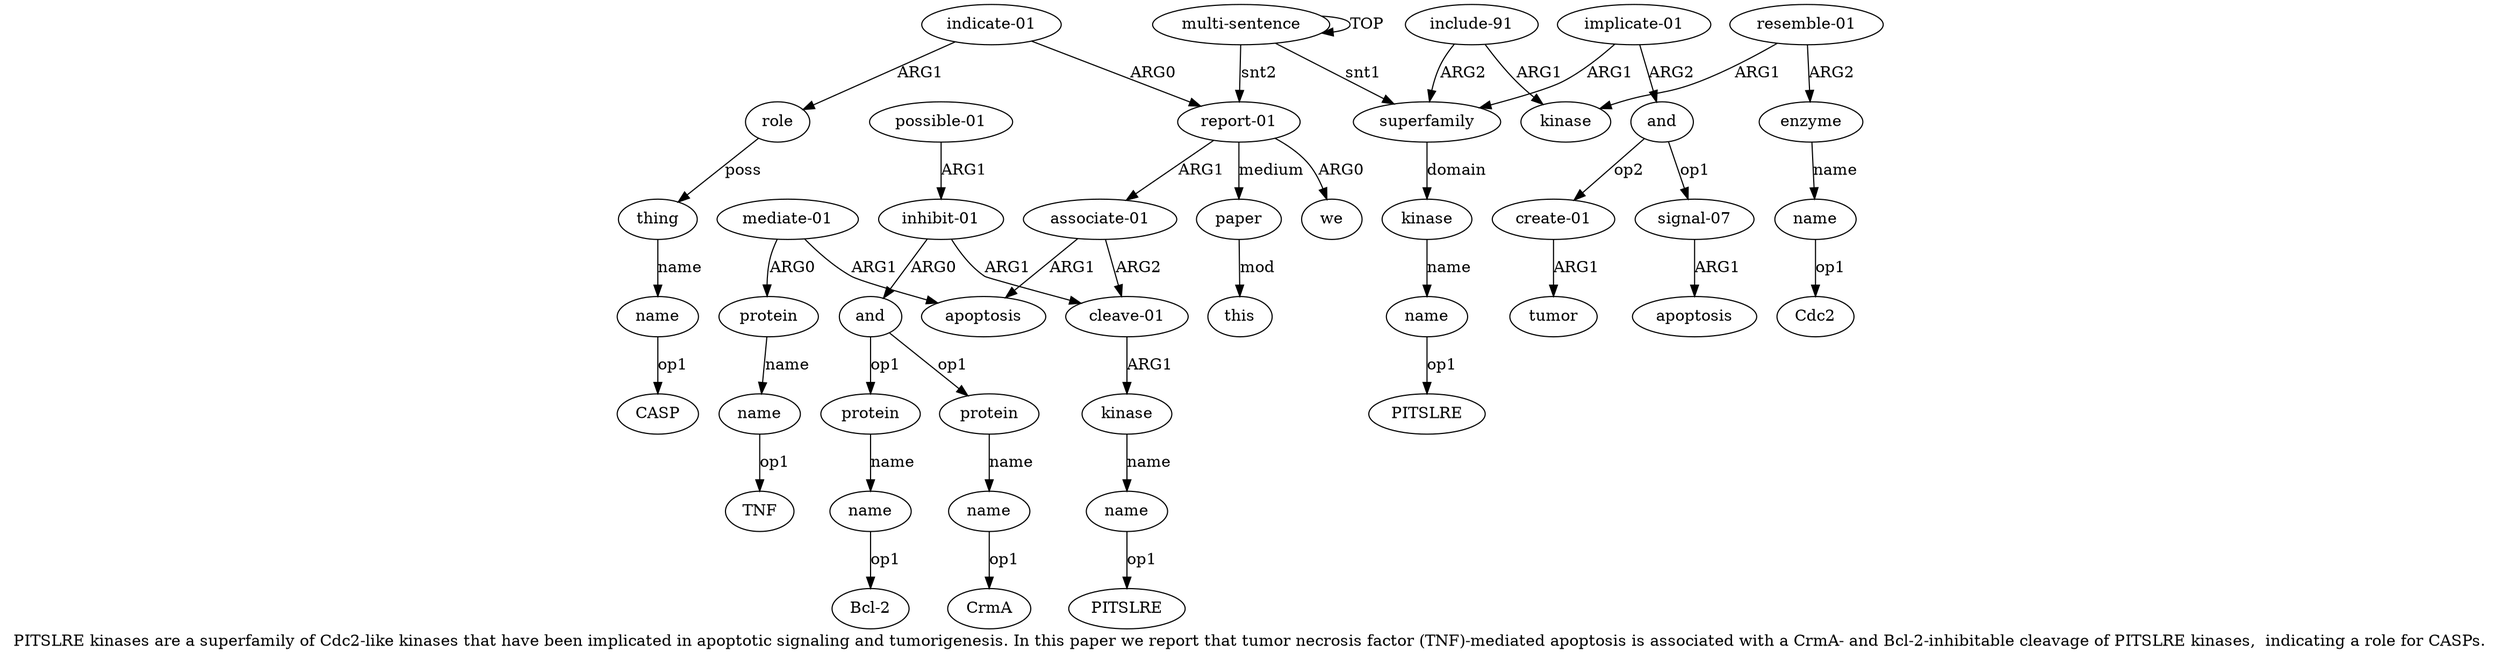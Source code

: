 digraph  {
	graph [label="PITSLRE kinases are a superfamily of Cdc2-like kinases that have been implicated in apoptotic signaling and tumorigenesis. In this \
paper we report that tumor necrosis factor (TNF)-mediated apoptosis is associated with a CrmA- and Bcl-2-inhibitable cleavage of \
PITSLRE kinases,  indicating a role for CASPs."];
	node [label="\N"];
	a20	 [color=black,
		gold_ind=20,
		gold_label=protein,
		label=protein,
		test_ind=20,
		test_label=protein];
	a21	 [color=black,
		gold_ind=21,
		gold_label=name,
		label=name,
		test_ind=21,
		test_label=name];
	a20 -> a21 [key=0,
	color=black,
	gold_label=name,
	label=name,
	test_label=name];
"a21 TNF" [color=black,
	gold_ind=-1,
	gold_label=TNF,
	label=TNF,
	test_ind=-1,
	test_label=TNF];
a21 -> "a21 TNF" [key=0,
color=black,
gold_label=op1,
label=op1,
test_label=op1];
a22 [color=black,
gold_ind=22,
gold_label="cleave-01",
label="cleave-01",
test_ind=22,
test_label="cleave-01"];
a23 [color=black,
gold_ind=23,
gold_label=kinase,
label=kinase,
test_ind=23,
test_label=kinase];
a22 -> a23 [key=0,
color=black,
gold_label=ARG1,
label=ARG1,
test_label=ARG1];
a24 [color=black,
gold_ind=24,
gold_label=name,
label=name,
test_ind=24,
test_label=name];
a23 -> a24 [key=0,
color=black,
gold_label=name,
label=name,
test_label=name];
"a24 PITSLRE" [color=black,
gold_ind=-1,
gold_label=PITSLRE,
label=PITSLRE,
test_ind=-1,
test_label=PITSLRE];
a24 -> "a24 PITSLRE" [key=0,
color=black,
gold_label=op1,
label=op1,
test_label=op1];
a25 [color=black,
gold_ind=25,
gold_label="inhibit-01",
label="inhibit-01",
test_ind=25,
test_label="inhibit-01"];
a25 -> a22 [key=0,
color=black,
gold_label=ARG1,
label=ARG1,
test_label=ARG1];
a26 [color=black,
gold_ind=26,
gold_label=and,
label=and,
test_ind=26,
test_label=and];
a25 -> a26 [key=0,
color=black,
gold_label=ARG0,
label=ARG0,
test_label=ARG0];
a27 [color=black,
gold_ind=27,
gold_label=protein,
label=protein,
test_ind=27,
test_label=protein];
a26 -> a27 [key=0,
color=black,
gold_label=op1,
label=op1,
test_label=op1];
a29 [color=black,
gold_ind=29,
gold_label=protein,
label=protein,
test_ind=29,
test_label=protein];
a26 -> a29 [key=0,
color=black,
gold_label=op1,
label=op1,
test_label=op1];
a28 [color=black,
gold_ind=28,
gold_label=name,
label=name,
test_ind=28,
test_label=name];
a27 -> a28 [key=0,
color=black,
gold_label=name,
label=name,
test_label=name];
"a28 CrmA" [color=black,
gold_ind=-1,
gold_label=CrmA,
label=CrmA,
test_ind=-1,
test_label=CrmA];
a28 -> "a28 CrmA" [key=0,
color=black,
gold_label=op1,
label=op1,
test_label=op1];
a30 [color=black,
gold_ind=30,
gold_label=name,
label=name,
test_ind=30,
test_label=name];
a29 -> a30 [key=0,
color=black,
gold_label=name,
label=name,
test_label=name];
a31 [color=black,
gold_ind=31,
gold_label="possible-01",
label="possible-01",
test_ind=31,
test_label="possible-01"];
a31 -> a25 [key=0,
color=black,
gold_label=ARG1,
label=ARG1,
test_label=ARG1];
"a30 Bcl-2" [color=black,
gold_ind=-1,
gold_label="Bcl-2",
label="Bcl-2",
test_ind=-1,
test_label="Bcl-2"];
a30 -> "a30 Bcl-2" [key=0,
color=black,
gold_label=op1,
label=op1,
test_label=op1];
a37 [color=black,
gold_ind=37,
gold_label=name,
label=name,
test_ind=37,
test_label=name];
"a37 CASP" [color=black,
gold_ind=-1,
gold_label=CASP,
label=CASP,
test_ind=-1,
test_label=CASP];
a37 -> "a37 CASP" [key=0,
color=black,
gold_label=op1,
label=op1,
test_label=op1];
a36 [color=black,
gold_ind=36,
gold_label=thing,
label=thing,
test_ind=36,
test_label=thing];
a36 -> a37 [key=0,
color=black,
gold_label=name,
label=name,
test_label=name];
a33 [color=black,
gold_ind=33,
gold_label=this,
label=this,
test_ind=33,
test_label=this];
a35 [color=black,
gold_ind=35,
gold_label=role,
label=role,
test_ind=35,
test_label=role];
a35 -> a36 [key=0,
color=black,
gold_label=poss,
label=poss,
test_label=poss];
a34 [color=black,
gold_ind=34,
gold_label="indicate-01",
label="indicate-01",
test_ind=34,
test_label="indicate-01"];
a34 -> a35 [key=0,
color=black,
gold_label=ARG1,
label=ARG1,
test_label=ARG1];
a15 [color=black,
gold_ind=15,
gold_label="report-01",
label="report-01",
test_ind=15,
test_label="report-01"];
a34 -> a15 [key=0,
color=black,
gold_label=ARG0,
label=ARG0,
test_label=ARG0];
a32 [color=black,
gold_ind=32,
gold_label=paper,
label=paper,
test_ind=32,
test_label=paper];
a32 -> a33 [key=0,
color=black,
gold_label=mod,
label=mod,
test_label=mod];
"a3 PITSLRE" [color=black,
gold_ind=-1,
gold_label=PITSLRE,
label=PITSLRE,
test_ind=-1,
test_label=PITSLRE];
a15 -> a32 [key=0,
color=black,
gold_label=medium,
label=medium,
test_label=medium];
a17 [color=black,
gold_ind=17,
gold_label="associate-01",
label="associate-01",
test_ind=17,
test_label="associate-01"];
a15 -> a17 [key=0,
color=black,
gold_label=ARG1,
label=ARG1,
test_label=ARG1];
a16 [color=black,
gold_ind=16,
gold_label=we,
label=we,
test_ind=16,
test_label=we];
a15 -> a16 [key=0,
color=black,
gold_label=ARG0,
label=ARG0,
test_label=ARG0];
a14 [color=black,
gold_ind=14,
gold_label=name,
label=name,
test_ind=14,
test_label=name];
"a14 Cdc2" [color=black,
gold_ind=-1,
gold_label=Cdc2,
label=Cdc2,
test_ind=-1,
test_label=Cdc2];
a14 -> "a14 Cdc2" [key=0,
color=black,
gold_label=op1,
label=op1,
test_label=op1];
a17 -> a22 [key=0,
color=black,
gold_label=ARG2,
label=ARG2,
test_label=ARG2];
a18 [color=black,
gold_ind=18,
gold_label=apoptosis,
label=apoptosis,
test_ind=18,
test_label=apoptosis];
a17 -> a18 [key=0,
color=black,
gold_label=ARG1,
label=ARG1,
test_label=ARG1];
a11 [color=black,
gold_ind=11,
gold_label=kinase,
label=kinase,
test_ind=11,
test_label=kinase];
a10 [color=black,
gold_ind=10,
gold_label="include-91",
label="include-91",
test_ind=10,
test_label="include-91"];
a10 -> a11 [key=0,
color=black,
gold_label=ARG1,
label=ARG1,
test_label=ARG1];
a1 [color=black,
gold_ind=1,
gold_label=superfamily,
label=superfamily,
test_ind=1,
test_label=superfamily];
a10 -> a1 [key=0,
color=black,
gold_label=ARG2,
label=ARG2,
test_label=ARG2];
a13 [color=black,
gold_ind=13,
gold_label=enzyme,
label=enzyme,
test_ind=13,
test_label=enzyme];
a13 -> a14 [key=0,
color=black,
gold_label=name,
label=name,
test_label=name];
a12 [color=black,
gold_ind=12,
gold_label="resemble-01",
label="resemble-01",
test_ind=12,
test_label="resemble-01"];
a12 -> a11 [key=0,
color=black,
gold_label=ARG1,
label=ARG1,
test_label=ARG1];
a12 -> a13 [key=0,
color=black,
gold_label=ARG2,
label=ARG2,
test_label=ARG2];
a19 [color=black,
gold_ind=19,
gold_label="mediate-01",
label="mediate-01",
test_ind=19,
test_label="mediate-01"];
a19 -> a20 [key=0,
color=black,
gold_label=ARG0,
label=ARG0,
test_label=ARG0];
a19 -> a18 [key=0,
color=black,
gold_label=ARG1,
label=ARG1,
test_label=ARG1];
a2 [color=black,
gold_ind=2,
gold_label=kinase,
label=kinase,
test_ind=2,
test_label=kinase];
a1 -> a2 [key=0,
color=black,
gold_label=domain,
label=domain,
test_label=domain];
a0 [color=black,
gold_ind=0,
gold_label="multi-sentence",
label="multi-sentence",
test_ind=0,
test_label="multi-sentence"];
a0 -> a15 [key=0,
color=black,
gold_label=snt2,
label=snt2,
test_label=snt2];
a0 -> a1 [key=0,
color=black,
gold_label=snt1,
label=snt1,
test_label=snt1];
a0 -> a0 [key=0,
color=black,
gold_label=TOP,
label=TOP,
test_label=TOP];
a3 [color=black,
gold_ind=3,
gold_label=name,
label=name,
test_ind=3,
test_label=name];
a3 -> "a3 PITSLRE" [key=0,
color=black,
gold_label=op1,
label=op1,
test_label=op1];
a2 -> a3 [key=0,
color=black,
gold_label=name,
label=name,
test_label=name];
a5 [color=black,
gold_ind=5,
gold_label=and,
label=and,
test_ind=5,
test_label=and];
a6 [color=black,
gold_ind=6,
gold_label="signal-07",
label="signal-07",
test_ind=6,
test_label="signal-07"];
a5 -> a6 [key=0,
color=black,
gold_label=op1,
label=op1,
test_label=op1];
a8 [color=black,
gold_ind=8,
gold_label="create-01",
label="create-01",
test_ind=8,
test_label="create-01"];
a5 -> a8 [key=0,
color=black,
gold_label=op2,
label=op2,
test_label=op2];
a4 [color=black,
gold_ind=4,
gold_label="implicate-01",
label="implicate-01",
test_ind=4,
test_label="implicate-01"];
a4 -> a1 [key=0,
color=black,
gold_label=ARG1,
label=ARG1,
test_label=ARG1];
a4 -> a5 [key=0,
color=black,
gold_label=ARG2,
label=ARG2,
test_label=ARG2];
a7 [color=black,
gold_ind=7,
gold_label=apoptosis,
label=apoptosis,
test_ind=7,
test_label=apoptosis];
a6 -> a7 [key=0,
color=black,
gold_label=ARG1,
label=ARG1,
test_label=ARG1];
a9 [color=black,
gold_ind=9,
gold_label=tumor,
label=tumor,
test_ind=9,
test_label=tumor];
a8 -> a9 [key=0,
color=black,
gold_label=ARG1,
label=ARG1,
test_label=ARG1];
}
